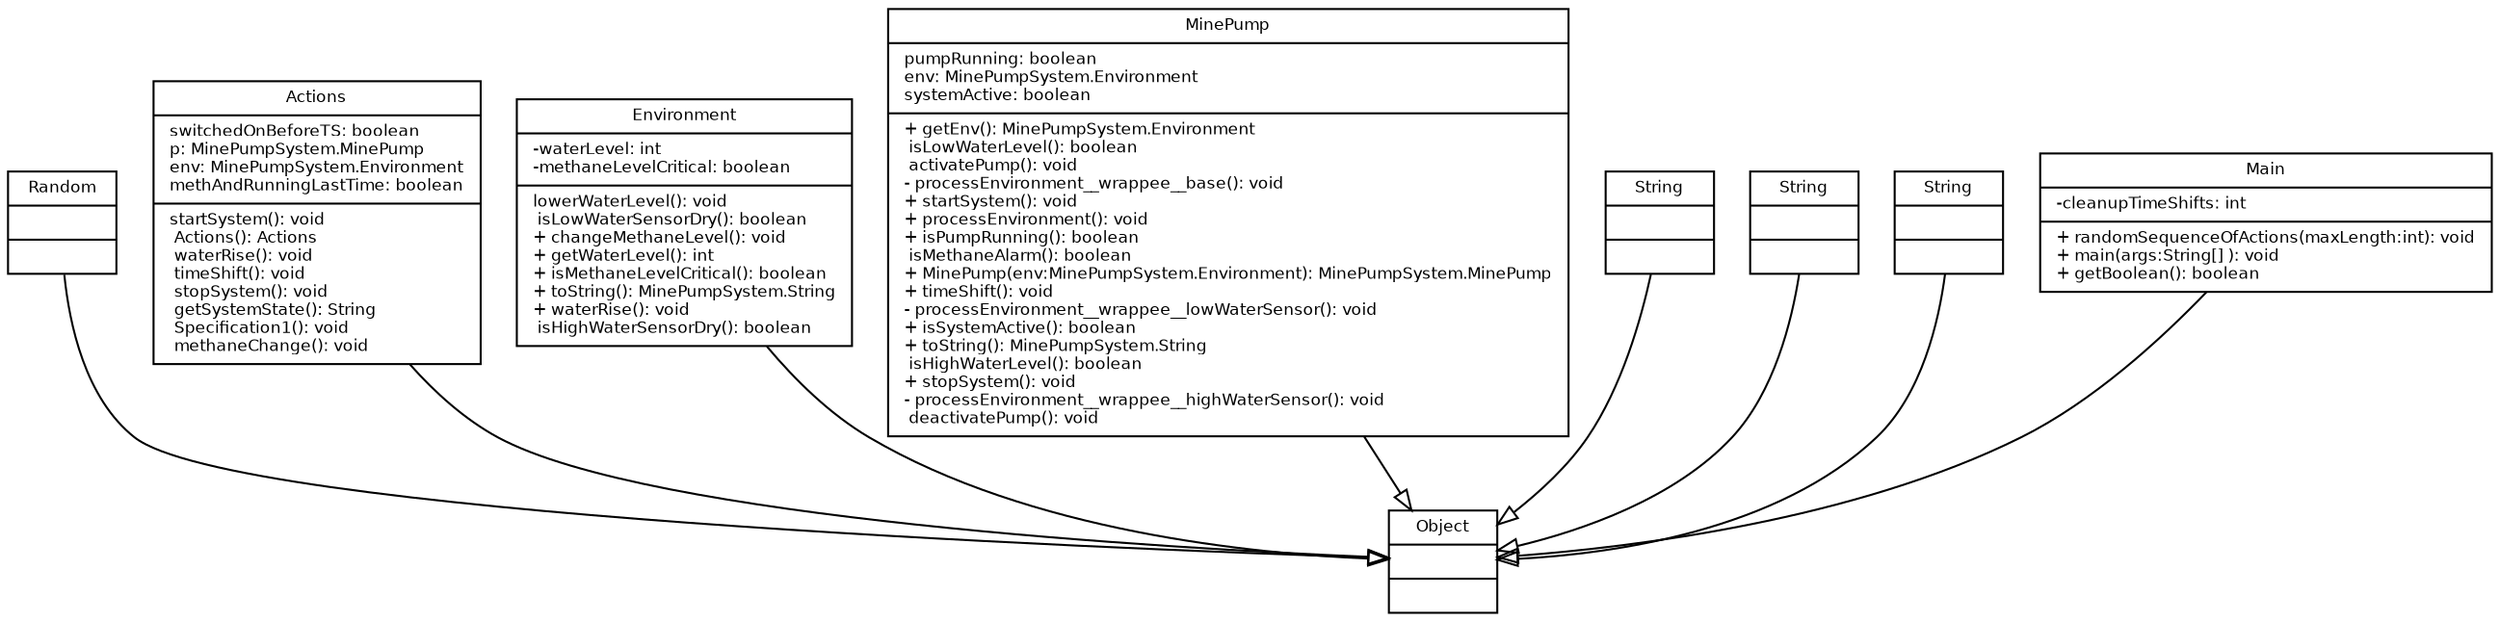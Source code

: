 digraph TypeHierarchy { 
        fontname = "Bitstream Vera Sans"
        fontsize = 8

        node [
                  fontname = "Bitstream Vera Sans"
                  fontsize = 8
                  shape = "record"
        ]

        edge [
                  fontname = "Bitstream Vera Sans"
                  fontsize = 8
        ]

        Random [
                  label = "{Random||}"
        ]

        Actions [
                  label = "{Actions|switchedOnBeforeTS: boolean\lp: MinePumpSystem.MinePump\lenv: MinePumpSystem.Environment\lmethAndRunningLastTime: boolean\l| startSystem(): void\l Actions(): Actions\l waterRise(): void\l timeShift(): void\l stopSystem(): void\l getSystemState(): String\l Specification1(): void\l methaneChange(): void\l}"
        ]

        MinePumpSystem_Environment [
                  label = "{Environment|-waterLevel: int\l-methaneLevelCritical: boolean\l| lowerWaterLevel(): void\l isLowWaterSensorDry(): boolean\l+ changeMethaneLevel(): void\l+ getWaterLevel(): int\l+ isMethaneLevelCritical(): boolean\l+ toString(): MinePumpSystem.String\l+ waterRise(): void\l isHighWaterSensorDry(): boolean\l}"
        ]

        MinePumpSystem_MinePump [
                  label = "{MinePump|pumpRunning: boolean\lenv: MinePumpSystem.Environment\lsystemActive: boolean\l|+ getEnv(): MinePumpSystem.Environment\l isLowWaterLevel(): boolean\l activatePump(): void\l- processEnvironment__wrappee__base(): void\l+ startSystem(): void\l+ processEnvironment(): void\l+ isPumpRunning(): boolean\l isMethaneAlarm(): boolean\l+ MinePump(env:MinePumpSystem.Environment): MinePumpSystem.MinePump\l+ timeShift(): void\l- processEnvironment__wrappee__lowWaterSensor(): void\l+ isSystemActive(): boolean\l+ toString(): MinePumpSystem.String\l isHighWaterLevel(): boolean\l+ stopSystem(): void\l- processEnvironment__wrappee__highWaterSensor(): void\l deactivatePump(): void\l}"
        ]

        String [
                  label = "{String||}"
        ]

        java_lang_String [
                  label = "{String||}"
        ]

        java_lang_Object [
                  label = "{Object||}"
        ]

        MinePumpSystem_String [
                  label = "{String||}"
        ]

        Main [
                  label = "{Main|-cleanupTimeShifts: int\l|+ randomSequenceOfActions(maxLength:int): void\l+ main(args:String[] ): void\l+ getBoolean(): boolean\l}"
        ]

        edge [
                  arrowhead = "empty"
                  style = "solid"
                  arrowtail = "none"
        ]

        Random -> java_lang_Object
        Actions -> java_lang_Object
        MinePumpSystem_Environment -> java_lang_Object
        MinePumpSystem_MinePump -> java_lang_Object
        String -> java_lang_Object
        java_lang_String -> java_lang_Object
        MinePumpSystem_String -> java_lang_Object
        Main -> java_lang_Object
        edge [
                  arrowhead = "empty"
                  style = "dashed"
                  arrowtail = "none"
        ]

        edge [
                  arrowhead = "normal"
                  style = "solid"
                  arrowtail = "odot"
        ]

}